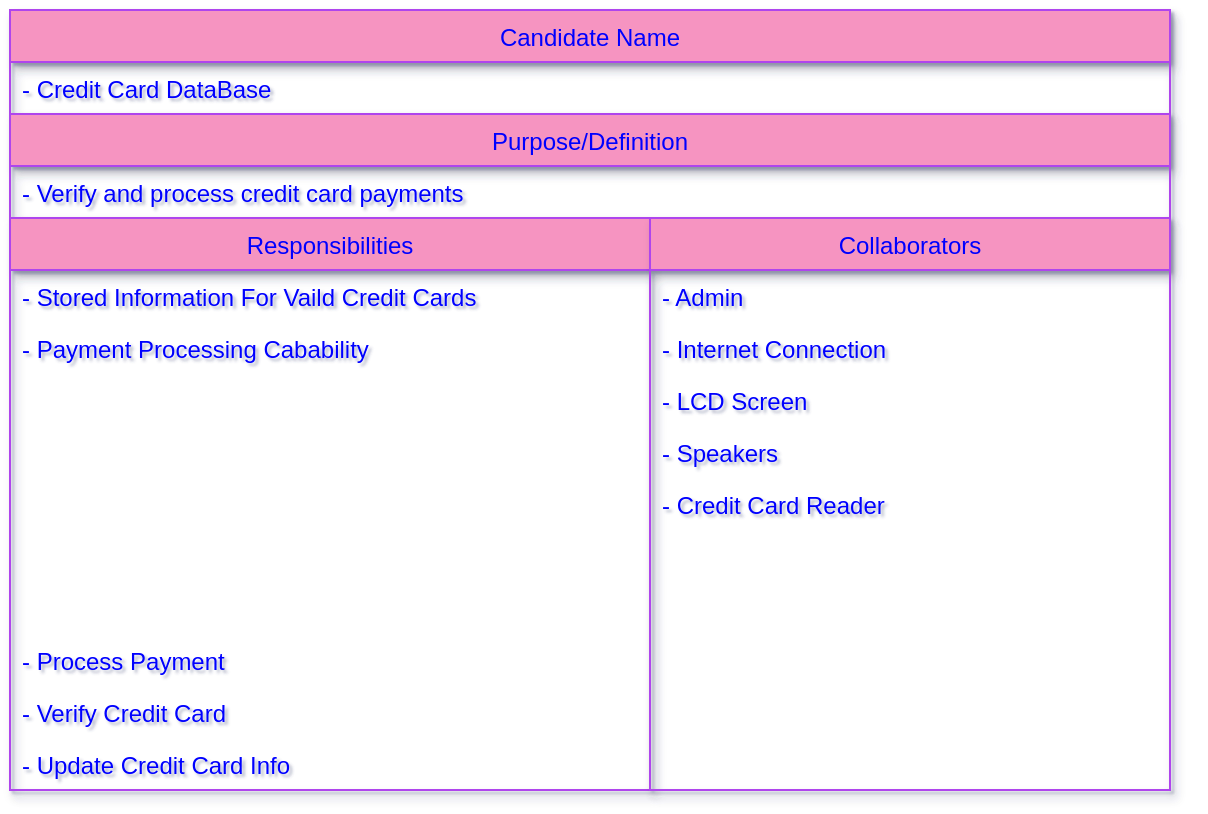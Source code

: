 <mxfile>
    <diagram id="wznRLkMb5Y4woVQ32lTm" name="Page-1">
        <mxGraphModel dx="1983" dy="1325" grid="1" gridSize="10" guides="1" tooltips="1" connect="1" arrows="1" fold="1" page="1" pageScale="1" pageWidth="1600" pageHeight="1200" math="0" shadow="1">
            <root>
                <mxCell id="0"/>
                <mxCell id="1" parent="0"/>
                <mxCell id="2" value="Candidate Name" style="swimlane;fontStyle=0;childLayout=stackLayout;horizontal=1;startSize=26;horizontalStack=0;resizeParent=1;resizeParentMax=0;resizeLast=0;collapsible=1;marginBottom=0;rounded=0;sketch=0;strokeColor=#AF45ED;fillColor=#F694C1;fontColor=#0000FF;shadow=1;" vertex="1" parent="1">
                    <mxGeometry x="510" y="405" width="580" height="52" as="geometry"/>
                </mxCell>
                <mxCell id="3" value="- Credit Card DataBase" style="text;strokeColor=none;fillColor=none;align=left;verticalAlign=top;spacingLeft=4;spacingRight=4;overflow=hidden;rotatable=0;points=[[0,0.5],[1,0.5]];portConstraint=eastwest;fontColor=#0000FF;shadow=1;" vertex="1" parent="2">
                    <mxGeometry y="26" width="580" height="26" as="geometry"/>
                </mxCell>
                <mxCell id="4" value="Purpose/Definition" style="swimlane;fontStyle=0;childLayout=stackLayout;horizontal=1;startSize=26;horizontalStack=0;resizeParent=1;resizeParentMax=0;resizeLast=0;collapsible=1;marginBottom=0;rounded=0;sketch=0;strokeColor=#AF45ED;fillColor=#F694C1;fontColor=#0000FF;shadow=1;" vertex="1" parent="1">
                    <mxGeometry x="510" y="457" width="580" height="52" as="geometry"/>
                </mxCell>
                <mxCell id="5" value="- Verify and process credit card payments" style="text;strokeColor=none;fillColor=none;align=left;verticalAlign=top;spacingLeft=4;spacingRight=4;overflow=hidden;rotatable=0;points=[[0,0.5],[1,0.5]];portConstraint=eastwest;fontColor=#0000FF;shadow=1;" vertex="1" parent="4">
                    <mxGeometry y="26" width="580" height="26" as="geometry"/>
                </mxCell>
                <mxCell id="6" value="Responsibilities" style="swimlane;fontStyle=0;childLayout=stackLayout;horizontal=1;startSize=26;horizontalStack=0;resizeParent=1;resizeParentMax=0;resizeLast=0;collapsible=1;marginBottom=0;rounded=0;sketch=0;strokeColor=#AF45ED;fillColor=#F694C1;fontColor=#0000FF;shadow=1;" vertex="1" parent="1">
                    <mxGeometry x="510" y="509" width="320" height="286" as="geometry"/>
                </mxCell>
                <mxCell id="7" value="- Stored Information For Vaild Credit Cards " style="text;strokeColor=none;fillColor=none;align=left;verticalAlign=top;spacingLeft=4;spacingRight=4;overflow=hidden;rotatable=0;points=[[0,0.5],[1,0.5]];portConstraint=eastwest;fontColor=#0000FF;shadow=1;" vertex="1" parent="6">
                    <mxGeometry y="26" width="320" height="26" as="geometry"/>
                </mxCell>
                <mxCell id="8" value="- Payment Processing Cabability" style="text;strokeColor=none;fillColor=none;align=left;verticalAlign=top;spacingLeft=4;spacingRight=4;overflow=hidden;rotatable=0;points=[[0,0.5],[1,0.5]];portConstraint=eastwest;fontColor=#0000FF;shadow=1;" vertex="1" parent="6">
                    <mxGeometry y="52" width="320" height="26" as="geometry"/>
                </mxCell>
                <mxCell id="9" value=" " style="text;strokeColor=none;fillColor=none;align=left;verticalAlign=top;spacingLeft=4;spacingRight=4;overflow=hidden;rotatable=0;points=[[0,0.5],[1,0.5]];portConstraint=eastwest;fontColor=#0000FF;shadow=1;" vertex="1" parent="6">
                    <mxGeometry y="78" width="320" height="26" as="geometry"/>
                </mxCell>
                <mxCell id="10" value=" " style="text;strokeColor=none;fillColor=none;align=left;verticalAlign=top;spacingLeft=4;spacingRight=4;overflow=hidden;rotatable=0;points=[[0,0.5],[1,0.5]];portConstraint=eastwest;fontColor=#0000FF;shadow=1;" vertex="1" parent="6">
                    <mxGeometry y="104" width="320" height="26" as="geometry"/>
                </mxCell>
                <mxCell id="11" value=" " style="text;strokeColor=none;fillColor=none;align=left;verticalAlign=top;spacingLeft=4;spacingRight=4;overflow=hidden;rotatable=0;points=[[0,0.5],[1,0.5]];portConstraint=eastwest;fontColor=#0000FF;shadow=1;" vertex="1" parent="6">
                    <mxGeometry y="130" width="320" height="26" as="geometry"/>
                </mxCell>
                <mxCell id="12" value=" " style="text;strokeColor=none;fillColor=none;align=left;verticalAlign=top;spacingLeft=4;spacingRight=4;overflow=hidden;rotatable=0;points=[[0,0.5],[1,0.5]];portConstraint=eastwest;fontColor=#0000FF;shadow=1;" vertex="1" parent="6">
                    <mxGeometry y="156" width="320" height="26" as="geometry"/>
                </mxCell>
                <mxCell id="13" value=" " style="text;strokeColor=none;fillColor=none;align=left;verticalAlign=top;spacingLeft=4;spacingRight=4;overflow=hidden;rotatable=0;points=[[0,0.5],[1,0.5]];portConstraint=eastwest;fontColor=#0000FF;shadow=1;" vertex="1" parent="6">
                    <mxGeometry y="182" width="320" height="26" as="geometry"/>
                </mxCell>
                <mxCell id="14" value="- Process Payment" style="text;strokeColor=none;fillColor=none;align=left;verticalAlign=top;spacingLeft=4;spacingRight=4;overflow=hidden;rotatable=0;points=[[0,0.5],[1,0.5]];portConstraint=eastwest;fontColor=#0000FF;shadow=1;" vertex="1" parent="6">
                    <mxGeometry y="208" width="320" height="26" as="geometry"/>
                </mxCell>
                <mxCell id="15" value="- Verify Credit Card" style="text;strokeColor=none;fillColor=none;align=left;verticalAlign=top;spacingLeft=4;spacingRight=4;overflow=hidden;rotatable=0;points=[[0,0.5],[1,0.5]];portConstraint=eastwest;fontColor=#0000FF;shadow=1;" vertex="1" parent="6">
                    <mxGeometry y="234" width="320" height="26" as="geometry"/>
                </mxCell>
                <mxCell id="16" value="- Update Credit Card Info" style="text;strokeColor=none;fillColor=none;align=left;verticalAlign=top;spacingLeft=4;spacingRight=4;overflow=hidden;rotatable=0;points=[[0,0.5],[1,0.5]];portConstraint=eastwest;fontColor=#0000FF;shadow=1;" vertex="1" parent="6">
                    <mxGeometry y="260" width="320" height="26" as="geometry"/>
                </mxCell>
                <mxCell id="17" value="Collaborators" style="swimlane;fontStyle=0;childLayout=stackLayout;horizontal=1;startSize=26;horizontalStack=0;resizeParent=1;resizeParentMax=0;resizeLast=0;collapsible=1;marginBottom=0;rounded=0;sketch=0;strokeColor=#AF45ED;fillColor=#F694C1;fontColor=#0000FF;shadow=1;" vertex="1" parent="1">
                    <mxGeometry x="830" y="509" width="260" height="286" as="geometry"/>
                </mxCell>
                <mxCell id="18" value="- Admin" style="text;strokeColor=none;fillColor=none;align=left;verticalAlign=top;spacingLeft=4;spacingRight=4;overflow=hidden;rotatable=0;points=[[0,0.5],[1,0.5]];portConstraint=eastwest;fontColor=#0000FF;shadow=1;" vertex="1" parent="17">
                    <mxGeometry y="26" width="260" height="26" as="geometry"/>
                </mxCell>
                <mxCell id="19" value="- Internet Connection" style="text;strokeColor=none;fillColor=none;align=left;verticalAlign=top;spacingLeft=4;spacingRight=4;overflow=hidden;rotatable=0;points=[[0,0.5],[1,0.5]];portConstraint=eastwest;fontColor=#0000FF;shadow=1;" vertex="1" parent="17">
                    <mxGeometry y="52" width="260" height="26" as="geometry"/>
                </mxCell>
                <mxCell id="20" value="- LCD Screen " style="text;strokeColor=none;fillColor=none;align=left;verticalAlign=top;spacingLeft=4;spacingRight=4;overflow=hidden;rotatable=0;points=[[0,0.5],[1,0.5]];portConstraint=eastwest;fontColor=#0000FF;shadow=1;" vertex="1" parent="17">
                    <mxGeometry y="78" width="260" height="26" as="geometry"/>
                </mxCell>
                <mxCell id="21" value="- Speakers    " style="text;strokeColor=none;fillColor=none;align=left;verticalAlign=top;spacingLeft=4;spacingRight=4;overflow=hidden;rotatable=0;points=[[0,0.5],[1,0.5]];portConstraint=eastwest;fontColor=#0000FF;shadow=1;" vertex="1" parent="17">
                    <mxGeometry y="104" width="260" height="26" as="geometry"/>
                </mxCell>
                <mxCell id="22" value="- Credit Card Reader" style="text;strokeColor=none;fillColor=none;align=left;verticalAlign=top;spacingLeft=4;spacingRight=4;overflow=hidden;rotatable=0;points=[[0,0.5],[1,0.5]];portConstraint=eastwest;fontColor=#0000FF;shadow=1;" vertex="1" parent="17">
                    <mxGeometry y="130" width="260" height="26" as="geometry"/>
                </mxCell>
                <mxCell id="23" value=" " style="text;strokeColor=none;fillColor=none;align=left;verticalAlign=top;spacingLeft=4;spacingRight=4;overflow=hidden;rotatable=0;points=[[0,0.5],[1,0.5]];portConstraint=eastwest;fontColor=#0000FF;shadow=1;" vertex="1" parent="17">
                    <mxGeometry y="156" width="260" height="26" as="geometry"/>
                </mxCell>
                <mxCell id="24" value=" " style="text;strokeColor=none;fillColor=none;align=left;verticalAlign=top;spacingLeft=4;spacingRight=4;overflow=hidden;rotatable=0;points=[[0,0.5],[1,0.5]];portConstraint=eastwest;fontColor=#0000FF;shadow=1;" vertex="1" parent="17">
                    <mxGeometry y="182" width="260" height="26" as="geometry"/>
                </mxCell>
                <mxCell id="25" value=" " style="text;strokeColor=none;fillColor=none;align=left;verticalAlign=top;spacingLeft=4;spacingRight=4;overflow=hidden;rotatable=0;points=[[0,0.5],[1,0.5]];portConstraint=eastwest;fontColor=#0000FF;shadow=1;" vertex="1" parent="17">
                    <mxGeometry y="208" width="260" height="26" as="geometry"/>
                </mxCell>
                <mxCell id="26" value=" " style="text;strokeColor=none;fillColor=none;align=left;verticalAlign=top;spacingLeft=4;spacingRight=4;overflow=hidden;rotatable=0;points=[[0,0.5],[1,0.5]];portConstraint=eastwest;fontColor=#0000FF;shadow=1;" vertex="1" parent="17">
                    <mxGeometry y="234" width="260" height="26" as="geometry"/>
                </mxCell>
                <mxCell id="27" value=" " style="text;strokeColor=none;fillColor=none;align=left;verticalAlign=top;spacingLeft=4;spacingRight=4;overflow=hidden;rotatable=0;points=[[0,0.5],[1,0.5]];portConstraint=eastwest;fontColor=#0000FF;shadow=1;" vertex="1" parent="17">
                    <mxGeometry y="260" width="260" height="26" as="geometry"/>
                </mxCell>
                <mxCell id="28" style="edgeStyle=orthogonalEdgeStyle;curved=0;rounded=1;sketch=0;orthogonalLoop=1;jettySize=auto;html=1;exitX=1;exitY=0.5;exitDx=0;exitDy=0;fontColor=#0000FF;strokeColor=#60E696;fillColor=#F694C1;shadow=1;" edge="1" parent="17">
                    <mxGeometry relative="1" as="geometry">
                        <mxPoint x="260" y="65" as="sourcePoint"/>
                        <mxPoint x="260" y="65" as="targetPoint"/>
                    </mxGeometry>
                </mxCell>
            </root>
        </mxGraphModel>
    </diagram>
</mxfile>